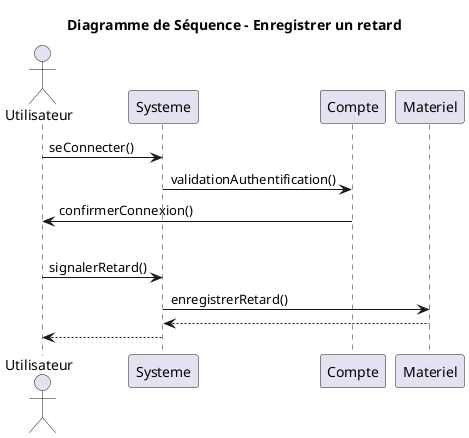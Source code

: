 @startuml
title Diagramme de Séquence - Enregistrer un retard
actor Utilisateur
participant Systeme
participant Compte
participant Materiel

'Connexion à un compte'
Utilisateur -> Systeme: seConnecter()
Systeme -> Compte: validationAuthentification()
Compte -> Utilisateur: confirmerConnexion()

'Séparation'
|||

'Utilisateur'
Utilisateur -> Systeme: signalerRetard()
Systeme -> Materiel: enregistrerRetard()
Materiel --> Systeme
Systeme --> Utilisateur

@enduml